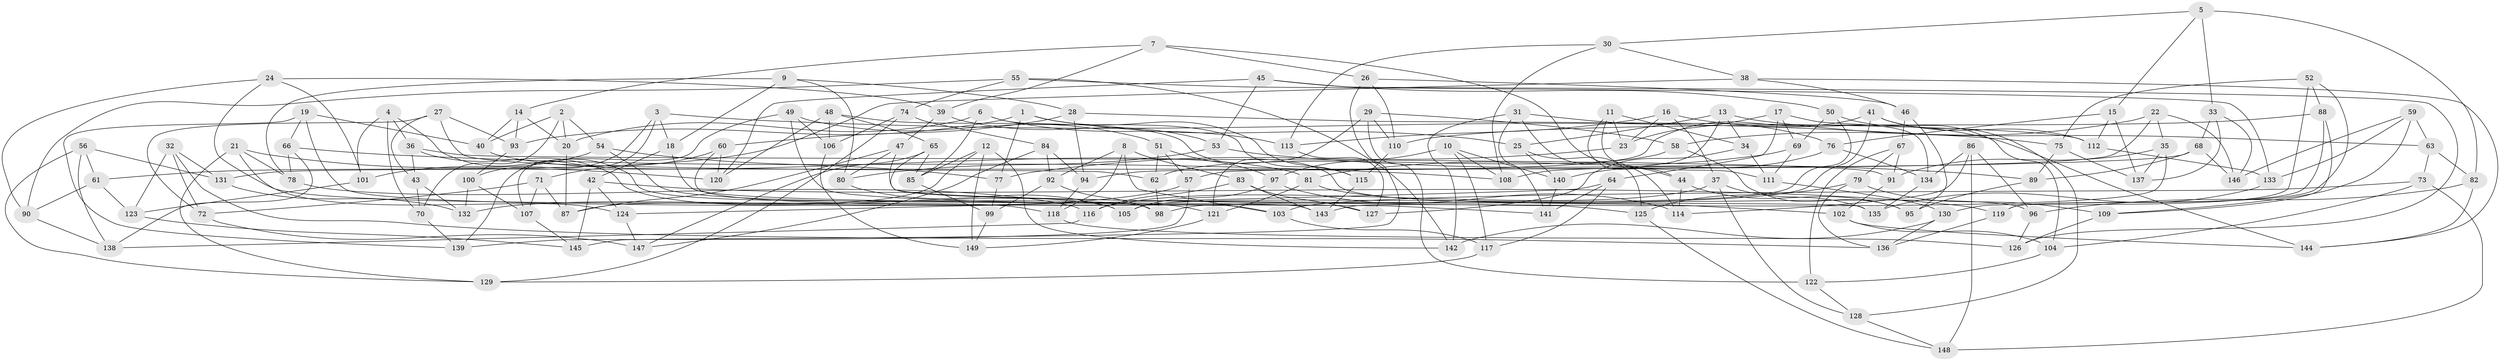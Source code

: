 // Generated by graph-tools (version 1.1) at 2025/16/03/09/25 04:16:42]
// undirected, 149 vertices, 298 edges
graph export_dot {
graph [start="1"]
  node [color=gray90,style=filled];
  1;
  2;
  3;
  4;
  5;
  6;
  7;
  8;
  9;
  10;
  11;
  12;
  13;
  14;
  15;
  16;
  17;
  18;
  19;
  20;
  21;
  22;
  23;
  24;
  25;
  26;
  27;
  28;
  29;
  30;
  31;
  32;
  33;
  34;
  35;
  36;
  37;
  38;
  39;
  40;
  41;
  42;
  43;
  44;
  45;
  46;
  47;
  48;
  49;
  50;
  51;
  52;
  53;
  54;
  55;
  56;
  57;
  58;
  59;
  60;
  61;
  62;
  63;
  64;
  65;
  66;
  67;
  68;
  69;
  70;
  71;
  72;
  73;
  74;
  75;
  76;
  77;
  78;
  79;
  80;
  81;
  82;
  83;
  84;
  85;
  86;
  87;
  88;
  89;
  90;
  91;
  92;
  93;
  94;
  95;
  96;
  97;
  98;
  99;
  100;
  101;
  102;
  103;
  104;
  105;
  106;
  107;
  108;
  109;
  110;
  111;
  112;
  113;
  114;
  115;
  116;
  117;
  118;
  119;
  120;
  121;
  122;
  123;
  124;
  125;
  126;
  127;
  128;
  129;
  130;
  131;
  132;
  133;
  134;
  135;
  136;
  137;
  138;
  139;
  140;
  141;
  142;
  143;
  144;
  145;
  146;
  147;
  148;
  149;
  1 -- 77;
  1 -- 25;
  1 -- 93;
  1 -- 115;
  2 -- 20;
  2 -- 54;
  2 -- 70;
  2 -- 40;
  3 -- 18;
  3 -- 75;
  3 -- 139;
  3 -- 100;
  4 -- 36;
  4 -- 101;
  4 -- 98;
  4 -- 70;
  5 -- 82;
  5 -- 30;
  5 -- 33;
  5 -- 15;
  6 -- 115;
  6 -- 113;
  6 -- 85;
  6 -- 20;
  7 -- 44;
  7 -- 26;
  7 -- 39;
  7 -- 14;
  8 -- 92;
  8 -- 103;
  8 -- 118;
  8 -- 83;
  9 -- 78;
  9 -- 18;
  9 -- 80;
  9 -- 28;
  10 -- 117;
  10 -- 140;
  10 -- 97;
  10 -- 108;
  11 -- 44;
  11 -- 23;
  11 -- 34;
  11 -- 111;
  12 -- 87;
  12 -- 85;
  12 -- 142;
  12 -- 149;
  13 -- 108;
  13 -- 34;
  13 -- 25;
  13 -- 63;
  14 -- 20;
  14 -- 93;
  14 -- 40;
  15 -- 76;
  15 -- 137;
  15 -- 112;
  16 -- 144;
  16 -- 113;
  16 -- 37;
  16 -- 23;
  17 -- 134;
  17 -- 23;
  17 -- 69;
  17 -- 64;
  18 -- 143;
  18 -- 42;
  19 -- 40;
  19 -- 103;
  19 -- 66;
  19 -- 139;
  20 -- 87;
  21 -- 120;
  21 -- 78;
  21 -- 129;
  21 -- 124;
  22 -- 146;
  22 -- 58;
  22 -- 35;
  22 -- 57;
  23 -- 77;
  24 -- 101;
  24 -- 90;
  24 -- 39;
  24 -- 118;
  25 -- 140;
  25 -- 125;
  26 -- 46;
  26 -- 145;
  26 -- 110;
  27 -- 72;
  27 -- 43;
  27 -- 62;
  27 -- 93;
  28 -- 112;
  28 -- 60;
  28 -- 94;
  29 -- 121;
  29 -- 110;
  29 -- 58;
  29 -- 122;
  30 -- 113;
  30 -- 108;
  30 -- 38;
  31 -- 114;
  31 -- 141;
  31 -- 142;
  31 -- 76;
  32 -- 131;
  32 -- 72;
  32 -- 136;
  32 -- 123;
  33 -- 146;
  33 -- 137;
  33 -- 68;
  34 -- 111;
  34 -- 127;
  35 -- 143;
  35 -- 91;
  35 -- 137;
  36 -- 43;
  36 -- 91;
  36 -- 105;
  37 -- 116;
  37 -- 135;
  37 -- 128;
  38 -- 46;
  38 -- 144;
  38 -- 61;
  39 -- 53;
  39 -- 47;
  40 -- 81;
  41 -- 128;
  41 -- 112;
  41 -- 94;
  41 -- 98;
  42 -- 145;
  42 -- 119;
  42 -- 124;
  43 -- 132;
  43 -- 70;
  44 -- 95;
  44 -- 114;
  45 -- 53;
  45 -- 50;
  45 -- 126;
  45 -- 120;
  46 -- 95;
  46 -- 67;
  47 -- 135;
  47 -- 87;
  47 -- 80;
  48 -- 65;
  48 -- 96;
  48 -- 120;
  48 -- 106;
  49 -- 141;
  49 -- 51;
  49 -- 106;
  49 -- 107;
  50 -- 69;
  50 -- 104;
  50 -- 105;
  51 -- 97;
  51 -- 62;
  51 -- 57;
  52 -- 88;
  52 -- 75;
  52 -- 119;
  52 -- 130;
  53 -- 80;
  53 -- 89;
  54 -- 101;
  54 -- 121;
  54 -- 77;
  55 -- 133;
  55 -- 142;
  55 -- 74;
  55 -- 90;
  56 -- 129;
  56 -- 131;
  56 -- 138;
  56 -- 61;
  57 -- 139;
  57 -- 132;
  58 -- 95;
  58 -- 62;
  59 -- 133;
  59 -- 109;
  59 -- 63;
  59 -- 146;
  60 -- 120;
  60 -- 127;
  60 -- 71;
  61 -- 90;
  61 -- 123;
  62 -- 98;
  63 -- 73;
  63 -- 82;
  64 -- 124;
  64 -- 141;
  64 -- 117;
  65 -- 125;
  65 -- 85;
  65 -- 147;
  66 -- 108;
  66 -- 138;
  66 -- 78;
  67 -- 91;
  67 -- 79;
  67 -- 122;
  68 -- 146;
  68 -- 131;
  68 -- 89;
  69 -- 81;
  69 -- 111;
  70 -- 139;
  71 -- 107;
  71 -- 87;
  71 -- 72;
  72 -- 147;
  73 -- 103;
  73 -- 104;
  73 -- 148;
  74 -- 129;
  74 -- 106;
  74 -- 84;
  75 -- 137;
  75 -- 89;
  76 -- 140;
  76 -- 134;
  77 -- 99;
  78 -- 116;
  79 -- 136;
  79 -- 125;
  79 -- 109;
  80 -- 105;
  81 -- 102;
  81 -- 121;
  82 -- 96;
  82 -- 144;
  83 -- 143;
  83 -- 127;
  83 -- 116;
  84 -- 94;
  84 -- 92;
  84 -- 147;
  85 -- 99;
  86 -- 114;
  86 -- 148;
  86 -- 96;
  86 -- 134;
  88 -- 109;
  88 -- 110;
  88 -- 119;
  89 -- 95;
  90 -- 138;
  91 -- 102;
  92 -- 98;
  92 -- 99;
  93 -- 100;
  94 -- 118;
  96 -- 126;
  97 -- 105;
  97 -- 114;
  99 -- 149;
  100 -- 132;
  100 -- 107;
  101 -- 123;
  102 -- 104;
  102 -- 144;
  103 -- 117;
  104 -- 122;
  106 -- 149;
  107 -- 145;
  109 -- 126;
  110 -- 115;
  111 -- 130;
  112 -- 133;
  113 -- 127;
  115 -- 143;
  116 -- 138;
  117 -- 129;
  118 -- 126;
  119 -- 136;
  121 -- 149;
  122 -- 128;
  123 -- 145;
  124 -- 147;
  125 -- 148;
  128 -- 148;
  130 -- 136;
  130 -- 142;
  131 -- 132;
  133 -- 135;
  134 -- 135;
  140 -- 141;
}

